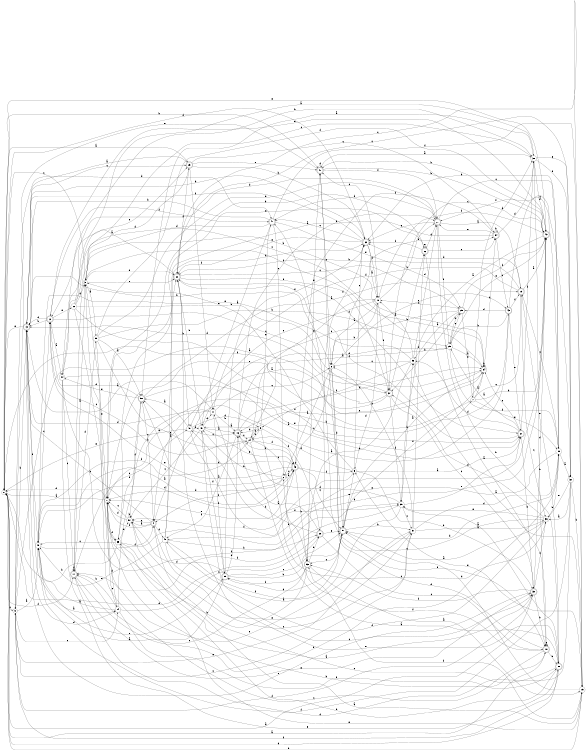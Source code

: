 digraph n48_6 {
__start0 [label="" shape="none"];

rankdir=LR;
size="8,5";

s0 [style="filled", color="black", fillcolor="white" shape="circle", label="0"];
s1 [style="filled", color="black", fillcolor="white" shape="circle", label="1"];
s2 [style="filled", color="black", fillcolor="white" shape="circle", label="2"];
s3 [style="filled", color="black", fillcolor="white" shape="circle", label="3"];
s4 [style="rounded,filled", color="black", fillcolor="white" shape="doublecircle", label="4"];
s5 [style="filled", color="black", fillcolor="white" shape="circle", label="5"];
s6 [style="filled", color="black", fillcolor="white" shape="circle", label="6"];
s7 [style="filled", color="black", fillcolor="white" shape="circle", label="7"];
s8 [style="filled", color="black", fillcolor="white" shape="circle", label="8"];
s9 [style="filled", color="black", fillcolor="white" shape="circle", label="9"];
s10 [style="filled", color="black", fillcolor="white" shape="circle", label="10"];
s11 [style="filled", color="black", fillcolor="white" shape="circle", label="11"];
s12 [style="rounded,filled", color="black", fillcolor="white" shape="doublecircle", label="12"];
s13 [style="rounded,filled", color="black", fillcolor="white" shape="doublecircle", label="13"];
s14 [style="filled", color="black", fillcolor="white" shape="circle", label="14"];
s15 [style="filled", color="black", fillcolor="white" shape="circle", label="15"];
s16 [style="rounded,filled", color="black", fillcolor="white" shape="doublecircle", label="16"];
s17 [style="rounded,filled", color="black", fillcolor="white" shape="doublecircle", label="17"];
s18 [style="rounded,filled", color="black", fillcolor="white" shape="doublecircle", label="18"];
s19 [style="rounded,filled", color="black", fillcolor="white" shape="doublecircle", label="19"];
s20 [style="rounded,filled", color="black", fillcolor="white" shape="doublecircle", label="20"];
s21 [style="rounded,filled", color="black", fillcolor="white" shape="doublecircle", label="21"];
s22 [style="filled", color="black", fillcolor="white" shape="circle", label="22"];
s23 [style="rounded,filled", color="black", fillcolor="white" shape="doublecircle", label="23"];
s24 [style="filled", color="black", fillcolor="white" shape="circle", label="24"];
s25 [style="filled", color="black", fillcolor="white" shape="circle", label="25"];
s26 [style="rounded,filled", color="black", fillcolor="white" shape="doublecircle", label="26"];
s27 [style="rounded,filled", color="black", fillcolor="white" shape="doublecircle", label="27"];
s28 [style="rounded,filled", color="black", fillcolor="white" shape="doublecircle", label="28"];
s29 [style="rounded,filled", color="black", fillcolor="white" shape="doublecircle", label="29"];
s30 [style="filled", color="black", fillcolor="white" shape="circle", label="30"];
s31 [style="filled", color="black", fillcolor="white" shape="circle", label="31"];
s32 [style="filled", color="black", fillcolor="white" shape="circle", label="32"];
s33 [style="rounded,filled", color="black", fillcolor="white" shape="doublecircle", label="33"];
s34 [style="filled", color="black", fillcolor="white" shape="circle", label="34"];
s35 [style="filled", color="black", fillcolor="white" shape="circle", label="35"];
s36 [style="filled", color="black", fillcolor="white" shape="circle", label="36"];
s37 [style="rounded,filled", color="black", fillcolor="white" shape="doublecircle", label="37"];
s38 [style="filled", color="black", fillcolor="white" shape="circle", label="38"];
s39 [style="filled", color="black", fillcolor="white" shape="circle", label="39"];
s40 [style="filled", color="black", fillcolor="white" shape="circle", label="40"];
s41 [style="rounded,filled", color="black", fillcolor="white" shape="doublecircle", label="41"];
s42 [style="rounded,filled", color="black", fillcolor="white" shape="doublecircle", label="42"];
s43 [style="rounded,filled", color="black", fillcolor="white" shape="doublecircle", label="43"];
s44 [style="filled", color="black", fillcolor="white" shape="circle", label="44"];
s45 [style="filled", color="black", fillcolor="white" shape="circle", label="45"];
s46 [style="rounded,filled", color="black", fillcolor="white" shape="doublecircle", label="46"];
s47 [style="rounded,filled", color="black", fillcolor="white" shape="doublecircle", label="47"];
s48 [style="filled", color="black", fillcolor="white" shape="circle", label="48"];
s49 [style="filled", color="black", fillcolor="white" shape="circle", label="49"];
s50 [style="rounded,filled", color="black", fillcolor="white" shape="doublecircle", label="50"];
s51 [style="rounded,filled", color="black", fillcolor="white" shape="doublecircle", label="51"];
s52 [style="rounded,filled", color="black", fillcolor="white" shape="doublecircle", label="52"];
s53 [style="rounded,filled", color="black", fillcolor="white" shape="doublecircle", label="53"];
s54 [style="rounded,filled", color="black", fillcolor="white" shape="doublecircle", label="54"];
s55 [style="rounded,filled", color="black", fillcolor="white" shape="doublecircle", label="55"];
s56 [style="filled", color="black", fillcolor="white" shape="circle", label="56"];
s57 [style="filled", color="black", fillcolor="white" shape="circle", label="57"];
s58 [style="rounded,filled", color="black", fillcolor="white" shape="doublecircle", label="58"];
s59 [style="filled", color="black", fillcolor="white" shape="circle", label="59"];
s0 -> s23 [label="a"];
s0 -> s47 [label="b"];
s0 -> s9 [label="c"];
s0 -> s52 [label="d"];
s0 -> s42 [label="e"];
s0 -> s17 [label="f"];
s1 -> s0 [label="a"];
s1 -> s18 [label="b"];
s1 -> s14 [label="c"];
s1 -> s0 [label="d"];
s1 -> s26 [label="e"];
s1 -> s35 [label="f"];
s2 -> s46 [label="a"];
s2 -> s48 [label="b"];
s2 -> s46 [label="c"];
s2 -> s1 [label="d"];
s2 -> s12 [label="e"];
s2 -> s4 [label="f"];
s3 -> s59 [label="a"];
s3 -> s34 [label="b"];
s3 -> s0 [label="c"];
s3 -> s20 [label="d"];
s3 -> s20 [label="e"];
s3 -> s34 [label="f"];
s4 -> s57 [label="a"];
s4 -> s13 [label="b"];
s4 -> s31 [label="c"];
s4 -> s49 [label="d"];
s4 -> s57 [label="e"];
s4 -> s1 [label="f"];
s5 -> s21 [label="a"];
s5 -> s33 [label="b"];
s5 -> s52 [label="c"];
s5 -> s24 [label="d"];
s5 -> s3 [label="e"];
s5 -> s57 [label="f"];
s6 -> s48 [label="a"];
s6 -> s24 [label="b"];
s6 -> s36 [label="c"];
s6 -> s16 [label="d"];
s6 -> s41 [label="e"];
s6 -> s28 [label="f"];
s7 -> s34 [label="a"];
s7 -> s42 [label="b"];
s7 -> s19 [label="c"];
s7 -> s38 [label="d"];
s7 -> s30 [label="e"];
s7 -> s0 [label="f"];
s8 -> s2 [label="a"];
s8 -> s10 [label="b"];
s8 -> s46 [label="c"];
s8 -> s51 [label="d"];
s8 -> s43 [label="e"];
s8 -> s18 [label="f"];
s9 -> s45 [label="a"];
s9 -> s13 [label="b"];
s9 -> s14 [label="c"];
s9 -> s41 [label="d"];
s9 -> s31 [label="e"];
s9 -> s33 [label="f"];
s10 -> s8 [label="a"];
s10 -> s27 [label="b"];
s10 -> s47 [label="c"];
s10 -> s5 [label="d"];
s10 -> s40 [label="e"];
s10 -> s37 [label="f"];
s11 -> s13 [label="a"];
s11 -> s16 [label="b"];
s11 -> s8 [label="c"];
s11 -> s13 [label="d"];
s11 -> s1 [label="e"];
s11 -> s55 [label="f"];
s12 -> s44 [label="a"];
s12 -> s13 [label="b"];
s12 -> s34 [label="c"];
s12 -> s13 [label="d"];
s12 -> s22 [label="e"];
s12 -> s41 [label="f"];
s13 -> s14 [label="a"];
s13 -> s8 [label="b"];
s13 -> s23 [label="c"];
s13 -> s14 [label="d"];
s13 -> s0 [label="e"];
s13 -> s45 [label="f"];
s14 -> s45 [label="a"];
s14 -> s17 [label="b"];
s14 -> s28 [label="c"];
s14 -> s1 [label="d"];
s14 -> s7 [label="e"];
s14 -> s58 [label="f"];
s15 -> s56 [label="a"];
s15 -> s0 [label="b"];
s15 -> s20 [label="c"];
s15 -> s51 [label="d"];
s15 -> s5 [label="e"];
s15 -> s53 [label="f"];
s16 -> s25 [label="a"];
s16 -> s46 [label="b"];
s16 -> s24 [label="c"];
s16 -> s34 [label="d"];
s16 -> s27 [label="e"];
s16 -> s49 [label="f"];
s17 -> s3 [label="a"];
s17 -> s30 [label="b"];
s17 -> s40 [label="c"];
s17 -> s59 [label="d"];
s17 -> s33 [label="e"];
s17 -> s17 [label="f"];
s18 -> s0 [label="a"];
s18 -> s58 [label="b"];
s18 -> s3 [label="c"];
s18 -> s47 [label="d"];
s18 -> s18 [label="e"];
s18 -> s2 [label="f"];
s19 -> s42 [label="a"];
s19 -> s20 [label="b"];
s19 -> s36 [label="c"];
s19 -> s52 [label="d"];
s19 -> s58 [label="e"];
s19 -> s11 [label="f"];
s20 -> s12 [label="a"];
s20 -> s40 [label="b"];
s20 -> s29 [label="c"];
s20 -> s21 [label="d"];
s20 -> s37 [label="e"];
s20 -> s23 [label="f"];
s21 -> s25 [label="a"];
s21 -> s33 [label="b"];
s21 -> s20 [label="c"];
s21 -> s56 [label="d"];
s21 -> s34 [label="e"];
s21 -> s38 [label="f"];
s22 -> s38 [label="a"];
s22 -> s37 [label="b"];
s22 -> s35 [label="c"];
s22 -> s3 [label="d"];
s22 -> s23 [label="e"];
s22 -> s21 [label="f"];
s23 -> s13 [label="a"];
s23 -> s52 [label="b"];
s23 -> s54 [label="c"];
s23 -> s3 [label="d"];
s23 -> s47 [label="e"];
s23 -> s11 [label="f"];
s24 -> s58 [label="a"];
s24 -> s12 [label="b"];
s24 -> s53 [label="c"];
s24 -> s6 [label="d"];
s24 -> s10 [label="e"];
s24 -> s46 [label="f"];
s25 -> s34 [label="a"];
s25 -> s29 [label="b"];
s25 -> s29 [label="c"];
s25 -> s24 [label="d"];
s25 -> s42 [label="e"];
s25 -> s30 [label="f"];
s26 -> s18 [label="a"];
s26 -> s1 [label="b"];
s26 -> s54 [label="c"];
s26 -> s27 [label="d"];
s26 -> s26 [label="e"];
s26 -> s52 [label="f"];
s27 -> s19 [label="a"];
s27 -> s58 [label="b"];
s27 -> s30 [label="c"];
s27 -> s41 [label="d"];
s27 -> s52 [label="e"];
s27 -> s25 [label="f"];
s28 -> s16 [label="a"];
s28 -> s11 [label="b"];
s28 -> s18 [label="c"];
s28 -> s0 [label="d"];
s28 -> s51 [label="e"];
s28 -> s52 [label="f"];
s29 -> s56 [label="a"];
s29 -> s37 [label="b"];
s29 -> s48 [label="c"];
s29 -> s10 [label="d"];
s29 -> s7 [label="e"];
s29 -> s42 [label="f"];
s30 -> s32 [label="a"];
s30 -> s52 [label="b"];
s30 -> s19 [label="c"];
s30 -> s51 [label="d"];
s30 -> s40 [label="e"];
s30 -> s27 [label="f"];
s31 -> s36 [label="a"];
s31 -> s8 [label="b"];
s31 -> s9 [label="c"];
s31 -> s30 [label="d"];
s31 -> s3 [label="e"];
s31 -> s26 [label="f"];
s32 -> s36 [label="a"];
s32 -> s15 [label="b"];
s32 -> s20 [label="c"];
s32 -> s17 [label="d"];
s32 -> s36 [label="e"];
s32 -> s45 [label="f"];
s33 -> s0 [label="a"];
s33 -> s18 [label="b"];
s33 -> s36 [label="c"];
s33 -> s42 [label="d"];
s33 -> s13 [label="e"];
s33 -> s53 [label="f"];
s34 -> s9 [label="a"];
s34 -> s34 [label="b"];
s34 -> s44 [label="c"];
s34 -> s54 [label="d"];
s34 -> s16 [label="e"];
s34 -> s51 [label="f"];
s35 -> s33 [label="a"];
s35 -> s0 [label="b"];
s35 -> s45 [label="c"];
s35 -> s57 [label="d"];
s35 -> s15 [label="e"];
s35 -> s4 [label="f"];
s36 -> s51 [label="a"];
s36 -> s30 [label="b"];
s36 -> s41 [label="c"];
s36 -> s37 [label="d"];
s36 -> s39 [label="e"];
s36 -> s48 [label="f"];
s37 -> s4 [label="a"];
s37 -> s26 [label="b"];
s37 -> s33 [label="c"];
s37 -> s13 [label="d"];
s37 -> s1 [label="e"];
s37 -> s39 [label="f"];
s38 -> s50 [label="a"];
s38 -> s18 [label="b"];
s38 -> s17 [label="c"];
s38 -> s42 [label="d"];
s38 -> s32 [label="e"];
s38 -> s32 [label="f"];
s39 -> s49 [label="a"];
s39 -> s56 [label="b"];
s39 -> s31 [label="c"];
s39 -> s16 [label="d"];
s39 -> s21 [label="e"];
s39 -> s17 [label="f"];
s40 -> s50 [label="a"];
s40 -> s48 [label="b"];
s40 -> s16 [label="c"];
s40 -> s6 [label="d"];
s40 -> s0 [label="e"];
s40 -> s39 [label="f"];
s41 -> s48 [label="a"];
s41 -> s13 [label="b"];
s41 -> s2 [label="c"];
s41 -> s3 [label="d"];
s41 -> s29 [label="e"];
s41 -> s15 [label="f"];
s42 -> s39 [label="a"];
s42 -> s47 [label="b"];
s42 -> s37 [label="c"];
s42 -> s49 [label="d"];
s42 -> s12 [label="e"];
s42 -> s10 [label="f"];
s43 -> s4 [label="a"];
s43 -> s25 [label="b"];
s43 -> s32 [label="c"];
s43 -> s29 [label="d"];
s43 -> s21 [label="e"];
s43 -> s19 [label="f"];
s44 -> s21 [label="a"];
s44 -> s38 [label="b"];
s44 -> s17 [label="c"];
s44 -> s27 [label="d"];
s44 -> s58 [label="e"];
s44 -> s39 [label="f"];
s45 -> s46 [label="a"];
s45 -> s42 [label="b"];
s45 -> s12 [label="c"];
s45 -> s46 [label="d"];
s45 -> s55 [label="e"];
s45 -> s24 [label="f"];
s46 -> s50 [label="a"];
s46 -> s53 [label="b"];
s46 -> s51 [label="c"];
s46 -> s50 [label="d"];
s46 -> s1 [label="e"];
s46 -> s5 [label="f"];
s47 -> s38 [label="a"];
s47 -> s42 [label="b"];
s47 -> s8 [label="c"];
s47 -> s47 [label="d"];
s47 -> s9 [label="e"];
s47 -> s27 [label="f"];
s48 -> s16 [label="a"];
s48 -> s20 [label="b"];
s48 -> s57 [label="c"];
s48 -> s11 [label="d"];
s48 -> s46 [label="e"];
s48 -> s55 [label="f"];
s49 -> s20 [label="a"];
s49 -> s28 [label="b"];
s49 -> s33 [label="c"];
s49 -> s52 [label="d"];
s49 -> s45 [label="e"];
s49 -> s51 [label="f"];
s50 -> s19 [label="a"];
s50 -> s43 [label="b"];
s50 -> s4 [label="c"];
s50 -> s12 [label="d"];
s50 -> s44 [label="e"];
s50 -> s35 [label="f"];
s51 -> s34 [label="a"];
s51 -> s31 [label="b"];
s51 -> s53 [label="c"];
s51 -> s55 [label="d"];
s51 -> s5 [label="e"];
s51 -> s54 [label="f"];
s52 -> s10 [label="a"];
s52 -> s13 [label="b"];
s52 -> s41 [label="c"];
s52 -> s10 [label="d"];
s52 -> s20 [label="e"];
s52 -> s13 [label="f"];
s53 -> s15 [label="a"];
s53 -> s1 [label="b"];
s53 -> s17 [label="c"];
s53 -> s28 [label="d"];
s53 -> s47 [label="e"];
s53 -> s55 [label="f"];
s54 -> s35 [label="a"];
s54 -> s54 [label="b"];
s54 -> s43 [label="c"];
s54 -> s38 [label="d"];
s54 -> s27 [label="e"];
s54 -> s46 [label="f"];
s55 -> s45 [label="a"];
s55 -> s51 [label="b"];
s55 -> s51 [label="c"];
s55 -> s57 [label="d"];
s55 -> s16 [label="e"];
s55 -> s52 [label="f"];
s56 -> s10 [label="a"];
s56 -> s53 [label="b"];
s56 -> s8 [label="c"];
s56 -> s27 [label="d"];
s56 -> s45 [label="e"];
s56 -> s6 [label="f"];
s57 -> s15 [label="a"];
s57 -> s57 [label="b"];
s57 -> s1 [label="c"];
s57 -> s1 [label="d"];
s57 -> s31 [label="e"];
s57 -> s50 [label="f"];
s58 -> s39 [label="a"];
s58 -> s35 [label="b"];
s58 -> s4 [label="c"];
s58 -> s0 [label="d"];
s58 -> s20 [label="e"];
s58 -> s9 [label="f"];
s59 -> s50 [label="a"];
s59 -> s25 [label="b"];
s59 -> s24 [label="c"];
s59 -> s27 [label="d"];
s59 -> s1 [label="e"];
s59 -> s42 [label="f"];

}